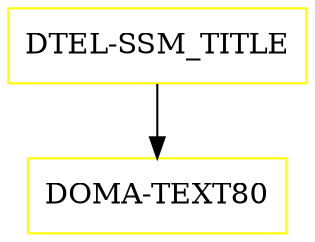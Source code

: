 digraph G {
  "DTEL-SSM_TITLE" [shape=box,color=yellow];
  "DOMA-TEXT80" [shape=box,color=yellow,URL="./DOMA_TEXT80.html"];
  "DTEL-SSM_TITLE" -> "DOMA-TEXT80";
}
